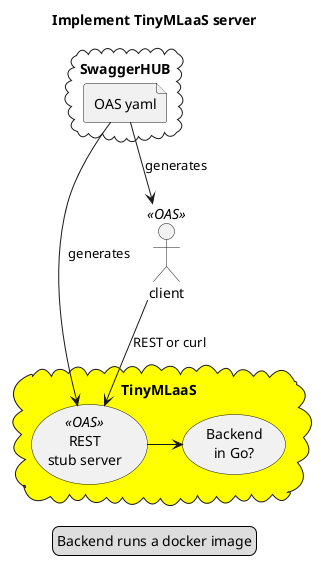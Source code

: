 @startuml
scale 1
title Implement TinyMLaaS server
cloud SwaggerHUB {
        file "OAS yaml" as yaml
}

cloud TinyMLaaS #yellow {
        (REST\nstub server) <<OAS>>
        (Backend\nin Go?)
	(REST\nstub server) -right-> (Backend\nin Go?)
        yaml -down-> (REST\nstub server) : generates
}

actor client <<OAS>>
yaml -down-> client : generates

client -down-> (REST\nstub server) : REST or curl

legend
Backend runs a docker image
end legend

'caption figiure 1
''''''''''''''''''''''''''''''''''''''''''''''''''''''''''''''''''
newpage
scale 1
title Upload OS builder docker image

cloud Cloud {
        cloud Docker_HUB {
                collections docker_images
        }
	database Zoo {
		collections models
	}
}

cloud TinyMLaaS #yellow {
	database Build {
		file docker_image
	}
	database {
		file OS_image
	}
	docker_images -down-> docker_image : pull
	docker_image -down-> OS_image : docker run
	models -> docker_image : download
}

actor client
client -down-> Build : ask build

rectangle Partner #lightgreen {
       	file Dockerfile
	file docker_image1
	Dockerfile -up-> docker_image1 : docker build
        docker_image1 -up-> docker_images : store
}

legend
docker_image takes a model and generates OS image.
end legend

'caption figiure 2
''''''''''''''''''''''''''''''''''''''''''''''''''''''''''''''''''
newpage
scale 1
title Update inference model

cloud TinyMLaaS #yellow {
	database {
		collections OS_images
	}
}

cloud LwM2M_server {
        component REST
	OS_images -down-> REST : download
}
actor client
client -down-> REST : POST model

node device #cyan {
        component LwM2M_client
        (OS)
        LwM2M_server -down-> LwM2M_client : LwM2M\nFOTA
        LwM2M_client -> (OS) : flash
}

legend
Leshan does all
end legend

'caption figiure 3
@enduml
